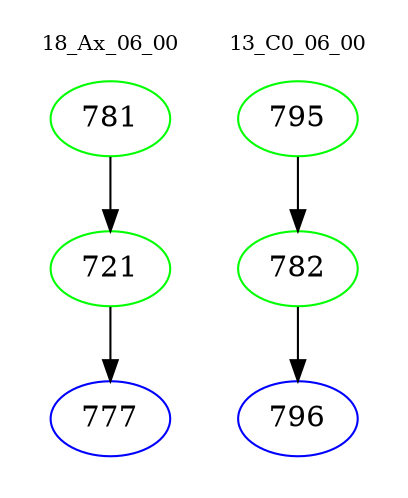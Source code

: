 digraph{
subgraph cluster_0 {
color = white
label = "18_Ax_06_00";
fontsize=10;
T0_781 [label="781", color="green"]
T0_781 -> T0_721 [color="black"]
T0_721 [label="721", color="green"]
T0_721 -> T0_777 [color="black"]
T0_777 [label="777", color="blue"]
}
subgraph cluster_1 {
color = white
label = "13_C0_06_00";
fontsize=10;
T1_795 [label="795", color="green"]
T1_795 -> T1_782 [color="black"]
T1_782 [label="782", color="green"]
T1_782 -> T1_796 [color="black"]
T1_796 [label="796", color="blue"]
}
}
